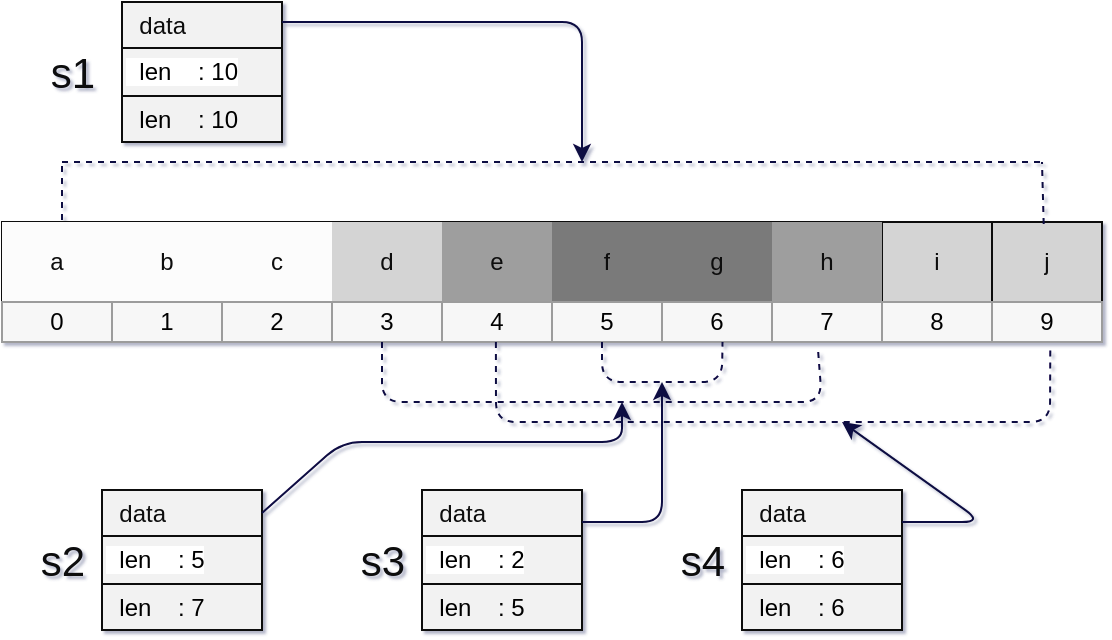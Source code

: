 <mxfile version="13.10.0" type="embed">
    <diagram id="zlZiU8RMArKDFve3bkzg" name="Page-1">
        <mxGraphModel dx="1139" dy="789" grid="1" gridSize="10" guides="1" tooltips="1" connect="1" arrows="1" fold="1" page="1" pageScale="1" pageWidth="827" pageHeight="1169" background="#FFFFFF" math="0" shadow="1">
            <root>
                <mxCell id="0"/>
                <mxCell id="1" parent="0"/>
                <mxCell id="9" value="" style="shape=table;html=1;whiteSpace=wrap;startSize=0;container=1;collapsible=0;childLayout=tableLayout;fillColor=#D4D4D4;fontColor=#0F0F0F;strokeColor=#080808;" parent="1" vertex="1">
                    <mxGeometry x="110" y="580" width="550" height="40" as="geometry"/>
                </mxCell>
                <mxCell id="10" value="" style="shape=partialRectangle;html=1;whiteSpace=wrap;collapsible=0;dropTarget=0;pointerEvents=0;fillColor=none;top=0;left=0;bottom=0;right=0;points=[[0,0.5],[1,0.5]];portConstraint=eastwest;fontColor=#0F0F0F;strokeColor=#080808;" parent="9" vertex="1">
                    <mxGeometry width="550" height="40" as="geometry"/>
                </mxCell>
                <mxCell id="11" value="a" style="shape=partialRectangle;html=1;whiteSpace=wrap;connectable=0;overflow=hidden;top=0;left=0;bottom=0;right=0;fontColor=#0F0F0F;strokeColor=#080808;fillColor=#FCFCFC;" parent="10" vertex="1">
                    <mxGeometry width="55" height="40" as="geometry"/>
                </mxCell>
                <mxCell id="12" value="b" style="shape=partialRectangle;html=1;whiteSpace=wrap;connectable=0;overflow=hidden;top=0;left=0;bottom=0;right=0;fontColor=#0F0F0F;strokeColor=#080808;fillColor=#FCFCFC;" parent="10" vertex="1">
                    <mxGeometry x="55" width="55" height="40" as="geometry"/>
                </mxCell>
                <mxCell id="13" value="c" style="shape=partialRectangle;html=1;whiteSpace=wrap;connectable=0;overflow=hidden;top=0;left=0;bottom=0;right=0;fontColor=#0F0F0F;strokeColor=#080808;fillColor=#FCFCFC;" parent="10" vertex="1">
                    <mxGeometry x="110" width="55" height="40" as="geometry"/>
                </mxCell>
                <mxCell id="14" value="d" style="shape=partialRectangle;html=1;whiteSpace=wrap;connectable=0;overflow=hidden;top=0;left=0;bottom=0;right=0;fontColor=#0F0F0F;strokeColor=#080808;fillColor=#D4D4D4;" parent="10" vertex="1">
                    <mxGeometry x="165" width="55" height="40" as="geometry"/>
                </mxCell>
                <mxCell id="15" value="e" style="shape=partialRectangle;html=1;whiteSpace=wrap;connectable=0;overflow=hidden;top=0;left=0;bottom=0;right=0;fontColor=#0F0F0F;strokeColor=#080808;fillColor=#9E9E9E;" parent="10" vertex="1">
                    <mxGeometry x="220" width="55" height="40" as="geometry"/>
                </mxCell>
                <mxCell id="16" value="f" style="shape=partialRectangle;html=1;whiteSpace=wrap;connectable=0;overflow=hidden;top=0;left=0;bottom=0;right=0;fontColor=#0F0F0F;strokeColor=#080808;fillColor=#7A7A7A;" parent="10" vertex="1">
                    <mxGeometry x="275" width="55" height="40" as="geometry"/>
                </mxCell>
                <mxCell id="17" value="g" style="shape=partialRectangle;html=1;whiteSpace=wrap;connectable=0;overflow=hidden;top=0;left=0;bottom=0;right=0;fontColor=#0F0F0F;strokeColor=#080808;fillColor=#7A7A7A;" parent="10" vertex="1">
                    <mxGeometry x="330" width="55" height="40" as="geometry"/>
                </mxCell>
                <mxCell id="18" value="h" style="shape=partialRectangle;html=1;whiteSpace=wrap;connectable=0;overflow=hidden;top=0;left=0;bottom=0;right=0;fontColor=#0F0F0F;strokeColor=#080808;fillColor=#9E9E9E;" parent="10" vertex="1">
                    <mxGeometry x="385" width="55" height="40" as="geometry"/>
                </mxCell>
                <mxCell id="19" value="i" style="shape=partialRectangle;html=1;whiteSpace=wrap;connectable=0;overflow=hidden;fillColor=none;top=0;left=0;bottom=0;right=0;fontColor=#0F0F0F;strokeColor=#080808;" parent="10" vertex="1">
                    <mxGeometry x="440" width="55" height="40" as="geometry"/>
                </mxCell>
                <mxCell id="20" value="j" style="shape=partialRectangle;html=1;whiteSpace=wrap;connectable=0;overflow=hidden;fillColor=none;top=0;left=0;bottom=0;right=0;fontColor=#0F0F0F;strokeColor=#080808;" parent="10" vertex="1">
                    <mxGeometry x="495" width="55" height="40" as="geometry"/>
                </mxCell>
                <mxCell id="32" value="" style="shape=table;html=1;whiteSpace=wrap;startSize=0;container=1;collapsible=0;childLayout=tableLayout;strokeColor=#0D0D0D;fontColor=#0A0A0A;fillColor=#F2F2F2;" parent="1" vertex="1">
                    <mxGeometry x="170" y="470" width="80" height="70" as="geometry"/>
                </mxCell>
                <mxCell id="33" value="" style="shape=partialRectangle;html=1;whiteSpace=wrap;collapsible=0;dropTarget=0;pointerEvents=0;fillColor=none;top=0;left=0;bottom=0;right=0;points=[[0,0.5],[1,0.5]];portConstraint=eastwest;" parent="32" vertex="1">
                    <mxGeometry width="80" height="23" as="geometry"/>
                </mxCell>
                <object label="&lt;font color=&quot;#0d0d0d&quot;&gt;&amp;nbsp; data&lt;/font&gt;" id="34">
                    <mxCell style="shape=partialRectangle;html=1;whiteSpace=wrap;connectable=0;overflow=hidden;fillColor=none;top=0;left=0;bottom=0;right=0;align=left;" parent="33" vertex="1">
                        <mxGeometry width="80" height="23" as="geometry"/>
                    </mxCell>
                </object>
                <mxCell id="35" value="" style="shape=partialRectangle;html=1;whiteSpace=wrap;collapsible=0;dropTarget=0;pointerEvents=0;fillColor=none;top=0;left=0;bottom=0;right=0;points=[[0,0.5],[1,0.5]];portConstraint=eastwest;" parent="32" vertex="1">
                    <mxGeometry y="23" width="80" height="24" as="geometry"/>
                </mxCell>
                <mxCell id="36" value="&lt;font color=&quot;#000000&quot; style=&quot;background-color: rgb(255 , 255 , 255)&quot;&gt;&amp;nbsp; len&amp;nbsp; &amp;nbsp; : 10&lt;/font&gt;" style="shape=partialRectangle;html=1;whiteSpace=wrap;connectable=0;overflow=hidden;fillColor=none;top=0;left=0;bottom=0;right=0;align=left;" parent="35" vertex="1">
                    <mxGeometry width="80" height="24" as="geometry"/>
                </mxCell>
                <mxCell id="37" value="" style="shape=partialRectangle;html=1;whiteSpace=wrap;collapsible=0;dropTarget=0;pointerEvents=0;fillColor=none;top=0;left=0;bottom=0;right=0;points=[[0,0.5],[1,0.5]];portConstraint=eastwest;" parent="32" vertex="1">
                    <mxGeometry y="47" width="80" height="23" as="geometry"/>
                </mxCell>
                <mxCell id="38" value="&lt;font color=&quot;#000000&quot;&gt;&amp;nbsp; len&amp;nbsp; &amp;nbsp; : 10&lt;/font&gt;" style="shape=partialRectangle;html=1;whiteSpace=wrap;connectable=0;overflow=hidden;fillColor=none;top=0;left=0;bottom=0;right=0;align=left;" parent="37" vertex="1">
                    <mxGeometry width="80" height="23" as="geometry"/>
                </mxCell>
                <mxCell id="39" value="s1" style="text;html=1;resizable=0;autosize=1;align=center;verticalAlign=middle;points=[];fillColor=none;strokeColor=none;rounded=0;fontColor=#0A0A0A;strokeWidth=1;fontSize=21;" parent="1" vertex="1">
                    <mxGeometry x="125" y="490" width="40" height="30" as="geometry"/>
                </mxCell>
                <mxCell id="40" value="" style="endArrow=none;dashed=1;html=1;fontSize=21;fontColor=#0A0A0A;strokeColor=#0C0842;" parent="1" edge="1">
                    <mxGeometry width="50" height="50" relative="1" as="geometry">
                        <mxPoint x="140" y="550" as="sourcePoint"/>
                        <mxPoint x="630" y="550" as="targetPoint"/>
                    </mxGeometry>
                </mxCell>
                <mxCell id="41" value="" style="endArrow=none;dashed=1;html=1;strokeColor=#0C0842;fontSize=21;fontColor=#0A0A0A;" parent="1" edge="1">
                    <mxGeometry width="50" height="50" relative="1" as="geometry">
                        <mxPoint x="140" y="579" as="sourcePoint"/>
                        <mxPoint x="140" y="550" as="targetPoint"/>
                    </mxGeometry>
                </mxCell>
                <mxCell id="42" value="" style="endArrow=none;dashed=1;html=1;strokeColor=#0C0842;fontSize=21;fontColor=#0A0A0A;exitX=0.947;exitY=0.025;exitDx=0;exitDy=0;exitPerimeter=0;" parent="1" source="10" edge="1">
                    <mxGeometry width="50" height="50" relative="1" as="geometry">
                        <mxPoint x="150" y="589" as="sourcePoint"/>
                        <mxPoint x="630" y="550" as="targetPoint"/>
                    </mxGeometry>
                </mxCell>
                <mxCell id="43" value="" style="endArrow=classic;html=1;strokeColor=#0C0842;fontSize=21;fontColor=#0A0A0A;" parent="1" edge="1">
                    <mxGeometry width="50" height="50" relative="1" as="geometry">
                        <mxPoint x="250" y="480" as="sourcePoint"/>
                        <mxPoint x="400" y="550" as="targetPoint"/>
                        <Array as="points">
                            <mxPoint x="400" y="480"/>
                        </Array>
                    </mxGeometry>
                </mxCell>
                <mxCell id="44" value="" style="shape=table;html=1;whiteSpace=wrap;startSize=0;container=1;collapsible=0;childLayout=tableLayout;strokeColor=#0D0D0D;fontColor=#0A0A0A;fillColor=#F2F2F2;" parent="1" vertex="1">
                    <mxGeometry x="160" y="714" width="80" height="70" as="geometry"/>
                </mxCell>
                <mxCell id="45" value="" style="shape=partialRectangle;html=1;whiteSpace=wrap;collapsible=0;dropTarget=0;pointerEvents=0;fillColor=none;top=0;left=0;bottom=0;right=0;points=[[0,0.5],[1,0.5]];portConstraint=eastwest;" parent="44" vertex="1">
                    <mxGeometry width="80" height="23" as="geometry"/>
                </mxCell>
                <object label="&lt;font color=&quot;#0d0d0d&quot;&gt;&amp;nbsp; data&lt;/font&gt;" id="46">
                    <mxCell style="shape=partialRectangle;html=1;whiteSpace=wrap;connectable=0;overflow=hidden;fillColor=none;top=0;left=0;bottom=0;right=0;align=left;" parent="45" vertex="1">
                        <mxGeometry width="80" height="23" as="geometry"/>
                    </mxCell>
                </object>
                <mxCell id="47" value="" style="shape=partialRectangle;html=1;whiteSpace=wrap;collapsible=0;dropTarget=0;pointerEvents=0;fillColor=none;top=0;left=0;bottom=0;right=0;points=[[0,0.5],[1,0.5]];portConstraint=eastwest;" parent="44" vertex="1">
                    <mxGeometry y="23" width="80" height="24" as="geometry"/>
                </mxCell>
                <mxCell id="48" value="&lt;font color=&quot;#000000&quot; style=&quot;background-color: rgb(255 , 255 , 255)&quot;&gt;&amp;nbsp; len&amp;nbsp; &amp;nbsp; : 5&lt;/font&gt;" style="shape=partialRectangle;html=1;whiteSpace=wrap;connectable=0;overflow=hidden;fillColor=none;top=0;left=0;bottom=0;right=0;align=left;" parent="47" vertex="1">
                    <mxGeometry width="80" height="24" as="geometry"/>
                </mxCell>
                <mxCell id="49" value="" style="shape=partialRectangle;html=1;whiteSpace=wrap;collapsible=0;dropTarget=0;pointerEvents=0;fillColor=none;top=0;left=0;bottom=0;right=0;points=[[0,0.5],[1,0.5]];portConstraint=eastwest;" parent="44" vertex="1">
                    <mxGeometry y="47" width="80" height="23" as="geometry"/>
                </mxCell>
                <mxCell id="50" value="&lt;font color=&quot;#000000&quot;&gt;&amp;nbsp; len&amp;nbsp; &amp;nbsp; : 7&lt;/font&gt;" style="shape=partialRectangle;html=1;whiteSpace=wrap;connectable=0;overflow=hidden;fillColor=none;top=0;left=0;bottom=0;right=0;align=left;" parent="49" vertex="1">
                    <mxGeometry width="80" height="23" as="geometry"/>
                </mxCell>
                <mxCell id="51" value="" style="shape=table;html=1;whiteSpace=wrap;startSize=0;container=1;collapsible=0;childLayout=tableLayout;strokeColor=#0D0D0D;fontColor=#0A0A0A;fillColor=#F2F2F2;" parent="1" vertex="1">
                    <mxGeometry x="320" y="714" width="80" height="70" as="geometry"/>
                </mxCell>
                <mxCell id="52" value="" style="shape=partialRectangle;html=1;whiteSpace=wrap;collapsible=0;dropTarget=0;pointerEvents=0;fillColor=none;top=0;left=0;bottom=0;right=0;points=[[0,0.5],[1,0.5]];portConstraint=eastwest;" parent="51" vertex="1">
                    <mxGeometry width="80" height="23" as="geometry"/>
                </mxCell>
                <object label="&lt;font color=&quot;#0d0d0d&quot;&gt;&amp;nbsp; data&lt;/font&gt;" id="53">
                    <mxCell style="shape=partialRectangle;html=1;whiteSpace=wrap;connectable=0;overflow=hidden;fillColor=none;top=0;left=0;bottom=0;right=0;align=left;" parent="52" vertex="1">
                        <mxGeometry width="80" height="23" as="geometry"/>
                    </mxCell>
                </object>
                <mxCell id="54" value="" style="shape=partialRectangle;html=1;whiteSpace=wrap;collapsible=0;dropTarget=0;pointerEvents=0;fillColor=none;top=0;left=0;bottom=0;right=0;points=[[0,0.5],[1,0.5]];portConstraint=eastwest;" parent="51" vertex="1">
                    <mxGeometry y="23" width="80" height="24" as="geometry"/>
                </mxCell>
                <mxCell id="55" value="&lt;font color=&quot;#000000&quot; style=&quot;background-color: rgb(255 , 255 , 255)&quot;&gt;&amp;nbsp; len&amp;nbsp; &amp;nbsp; : 2&lt;/font&gt;" style="shape=partialRectangle;html=1;whiteSpace=wrap;connectable=0;overflow=hidden;fillColor=none;top=0;left=0;bottom=0;right=0;align=left;" parent="54" vertex="1">
                    <mxGeometry width="80" height="24" as="geometry"/>
                </mxCell>
                <mxCell id="56" value="" style="shape=partialRectangle;html=1;whiteSpace=wrap;collapsible=0;dropTarget=0;pointerEvents=0;fillColor=none;top=0;left=0;bottom=0;right=0;points=[[0,0.5],[1,0.5]];portConstraint=eastwest;" parent="51" vertex="1">
                    <mxGeometry y="47" width="80" height="23" as="geometry"/>
                </mxCell>
                <mxCell id="57" value="&lt;font color=&quot;#000000&quot;&gt;&amp;nbsp; len&amp;nbsp; &amp;nbsp; : 5&lt;/font&gt;" style="shape=partialRectangle;html=1;whiteSpace=wrap;connectable=0;overflow=hidden;fillColor=none;top=0;left=0;bottom=0;right=0;align=left;" parent="56" vertex="1">
                    <mxGeometry width="80" height="23" as="geometry"/>
                </mxCell>
                <mxCell id="58" value="" style="shape=table;html=1;whiteSpace=wrap;startSize=0;container=1;collapsible=0;childLayout=tableLayout;strokeColor=#0D0D0D;fontColor=#0A0A0A;fillColor=#F2F2F2;" parent="1" vertex="1">
                    <mxGeometry x="480" y="714" width="80" height="70" as="geometry"/>
                </mxCell>
                <mxCell id="59" value="" style="shape=partialRectangle;html=1;whiteSpace=wrap;collapsible=0;dropTarget=0;pointerEvents=0;fillColor=none;top=0;left=0;bottom=0;right=0;points=[[0,0.5],[1,0.5]];portConstraint=eastwest;" parent="58" vertex="1">
                    <mxGeometry width="80" height="23" as="geometry"/>
                </mxCell>
                <object label="&lt;font color=&quot;#0d0d0d&quot;&gt;&amp;nbsp; data&lt;/font&gt;" id="60">
                    <mxCell style="shape=partialRectangle;html=1;whiteSpace=wrap;connectable=0;overflow=hidden;fillColor=none;top=0;left=0;bottom=0;right=0;align=left;" parent="59" vertex="1">
                        <mxGeometry width="80" height="23" as="geometry"/>
                    </mxCell>
                </object>
                <mxCell id="61" value="" style="shape=partialRectangle;html=1;whiteSpace=wrap;collapsible=0;dropTarget=0;pointerEvents=0;fillColor=none;top=0;left=0;bottom=0;right=0;points=[[0,0.5],[1,0.5]];portConstraint=eastwest;" parent="58" vertex="1">
                    <mxGeometry y="23" width="80" height="24" as="geometry"/>
                </mxCell>
                <mxCell id="62" value="&lt;font color=&quot;#000000&quot; style=&quot;background-color: rgb(255 , 255 , 255)&quot;&gt;&amp;nbsp; len&amp;nbsp; &amp;nbsp; : 6&lt;/font&gt;" style="shape=partialRectangle;html=1;whiteSpace=wrap;connectable=0;overflow=hidden;fillColor=none;top=0;left=0;bottom=0;right=0;align=left;" parent="61" vertex="1">
                    <mxGeometry width="80" height="24" as="geometry"/>
                </mxCell>
                <mxCell id="63" value="" style="shape=partialRectangle;html=1;whiteSpace=wrap;collapsible=0;dropTarget=0;pointerEvents=0;fillColor=none;top=0;left=0;bottom=0;right=0;points=[[0,0.5],[1,0.5]];portConstraint=eastwest;" parent="58" vertex="1">
                    <mxGeometry y="47" width="80" height="23" as="geometry"/>
                </mxCell>
                <mxCell id="64" value="&lt;font color=&quot;#000000&quot;&gt;&amp;nbsp; len&amp;nbsp; &amp;nbsp; : 6&lt;/font&gt;" style="shape=partialRectangle;html=1;whiteSpace=wrap;connectable=0;overflow=hidden;fillColor=none;top=0;left=0;bottom=0;right=0;align=left;" parent="63" vertex="1">
                    <mxGeometry width="80" height="23" as="geometry"/>
                </mxCell>
                <mxCell id="65" value="s2" style="text;html=1;resizable=0;autosize=1;align=center;verticalAlign=middle;points=[];fillColor=none;strokeColor=none;rounded=0;fontColor=#0A0A0A;strokeWidth=1;fontSize=21;" parent="1" vertex="1">
                    <mxGeometry x="120" y="734" width="40" height="30" as="geometry"/>
                </mxCell>
                <mxCell id="66" value="s3" style="text;html=1;resizable=0;autosize=1;align=center;verticalAlign=middle;points=[];fillColor=none;strokeColor=none;rounded=0;fontColor=#0A0A0A;strokeWidth=1;fontSize=21;" parent="1" vertex="1">
                    <mxGeometry x="280" y="734" width="40" height="30" as="geometry"/>
                </mxCell>
                <mxCell id="67" value="s4" style="text;html=1;resizable=0;autosize=1;align=center;verticalAlign=middle;points=[];fillColor=none;strokeColor=none;rounded=0;fontColor=#0A0A0A;strokeWidth=1;fontSize=21;" parent="1" vertex="1">
                    <mxGeometry x="440" y="734" width="40" height="30" as="geometry"/>
                </mxCell>
                <mxCell id="68" value="" style="shape=table;html=1;whiteSpace=wrap;startSize=0;container=1;collapsible=0;childLayout=tableLayout;fillColor=#F7F7F7;fontColor=#050505;strokeColor=#9C9C9C;" parent="1" vertex="1">
                    <mxGeometry x="110" y="620" width="550" height="20" as="geometry"/>
                </mxCell>
                <mxCell id="69" value="" style="shape=partialRectangle;html=1;whiteSpace=wrap;collapsible=0;dropTarget=0;pointerEvents=0;fillColor=none;top=0;left=0;bottom=0;right=0;points=[[0,0.5],[1,0.5]];portConstraint=eastwest;fontColor=#050505;strokeColor=#9C9C9C;" parent="68" vertex="1">
                    <mxGeometry width="550" height="20" as="geometry"/>
                </mxCell>
                <mxCell id="70" value="0" style="shape=partialRectangle;html=1;whiteSpace=wrap;connectable=0;overflow=hidden;fillColor=none;top=0;left=0;bottom=0;right=0;fontColor=#050505;strokeColor=#9C9C9C;" parent="69" vertex="1">
                    <mxGeometry width="55" height="20" as="geometry"/>
                </mxCell>
                <mxCell id="71" value="1" style="shape=partialRectangle;html=1;whiteSpace=wrap;connectable=0;overflow=hidden;fillColor=none;top=0;left=0;bottom=0;right=0;fontColor=#050505;strokeColor=#9C9C9C;" parent="69" vertex="1">
                    <mxGeometry x="55" width="55" height="20" as="geometry"/>
                </mxCell>
                <mxCell id="72" value="2" style="shape=partialRectangle;html=1;whiteSpace=wrap;connectable=0;overflow=hidden;fillColor=none;top=0;left=0;bottom=0;right=0;fontColor=#050505;strokeColor=#9C9C9C;" parent="69" vertex="1">
                    <mxGeometry x="110" width="55" height="20" as="geometry"/>
                </mxCell>
                <mxCell id="73" value="3" style="shape=partialRectangle;html=1;whiteSpace=wrap;connectable=0;overflow=hidden;fillColor=none;top=0;left=0;bottom=0;right=0;fontColor=#050505;strokeColor=#9C9C9C;" parent="69" vertex="1">
                    <mxGeometry x="165" width="55" height="20" as="geometry"/>
                </mxCell>
                <mxCell id="74" value="4" style="shape=partialRectangle;html=1;whiteSpace=wrap;connectable=0;overflow=hidden;fillColor=none;top=0;left=0;bottom=0;right=0;fontColor=#050505;strokeColor=#9C9C9C;" parent="69" vertex="1">
                    <mxGeometry x="220" width="55" height="20" as="geometry"/>
                </mxCell>
                <mxCell id="75" value="5" style="shape=partialRectangle;html=1;whiteSpace=wrap;connectable=0;overflow=hidden;fillColor=none;top=0;left=0;bottom=0;right=0;fontColor=#050505;strokeColor=#9C9C9C;" parent="69" vertex="1">
                    <mxGeometry x="275" width="55" height="20" as="geometry"/>
                </mxCell>
                <mxCell id="76" value="6" style="shape=partialRectangle;html=1;whiteSpace=wrap;connectable=0;overflow=hidden;fillColor=none;top=0;left=0;bottom=0;right=0;fontColor=#050505;strokeColor=#9C9C9C;" parent="69" vertex="1">
                    <mxGeometry x="330" width="55" height="20" as="geometry"/>
                </mxCell>
                <mxCell id="77" value="7" style="shape=partialRectangle;html=1;whiteSpace=wrap;connectable=0;overflow=hidden;fillColor=none;top=0;left=0;bottom=0;right=0;fontColor=#050505;strokeColor=#9C9C9C;" parent="69" vertex="1">
                    <mxGeometry x="385" width="55" height="20" as="geometry"/>
                </mxCell>
                <mxCell id="78" value="8" style="shape=partialRectangle;html=1;whiteSpace=wrap;connectable=0;overflow=hidden;fillColor=none;top=0;left=0;bottom=0;right=0;fontColor=#050505;strokeColor=#9C9C9C;" parent="69" vertex="1">
                    <mxGeometry x="440" width="55" height="20" as="geometry"/>
                </mxCell>
                <mxCell id="79" value="9" style="shape=partialRectangle;html=1;whiteSpace=wrap;connectable=0;overflow=hidden;fillColor=none;top=0;left=0;bottom=0;right=0;fontColor=#050505;strokeColor=#9C9C9C;" parent="69" vertex="1">
                    <mxGeometry x="495" width="55" height="20" as="geometry"/>
                </mxCell>
                <mxCell id="84" value="" style="endArrow=none;dashed=1;html=1;strokeColor=#0C0842;fontSize=21;fontColor=#050505;exitX=0.449;exitY=1;exitDx=0;exitDy=0;exitPerimeter=0;entryX=0.953;entryY=1.15;entryDx=0;entryDy=0;entryPerimeter=0;" parent="68" source="69" target="69" edge="1">
                    <mxGeometry width="50" height="50" relative="1" as="geometry">
                        <mxPoint x="280" y="10" as="sourcePoint"/>
                        <mxPoint x="410" y="60" as="targetPoint"/>
                        <Array as="points">
                            <mxPoint x="247" y="60"/>
                            <mxPoint x="524" y="60"/>
                        </Array>
                    </mxGeometry>
                </mxCell>
                <mxCell id="80" value="" style="endArrow=none;dashed=1;html=1;strokeColor=#0C0842;fontSize=21;fontColor=#050505;exitX=0.742;exitY=1.25;exitDx=0;exitDy=0;exitPerimeter=0;" parent="1" source="69" edge="1">
                    <mxGeometry width="50" height="50" relative="1" as="geometry">
                        <mxPoint x="520" y="680" as="sourcePoint"/>
                        <mxPoint x="300" y="640" as="targetPoint"/>
                        <Array as="points">
                            <mxPoint x="520" y="670"/>
                            <mxPoint x="300" y="670"/>
                        </Array>
                    </mxGeometry>
                </mxCell>
                <mxCell id="81" value="" style="endArrow=classic;html=1;strokeColor=#0C0842;fontSize=21;fontColor=#050505;exitX=1;exitY=0.5;exitDx=0;exitDy=0;" parent="1" source="45" edge="1">
                    <mxGeometry width="50" height="50" relative="1" as="geometry">
                        <mxPoint x="200" y="690" as="sourcePoint"/>
                        <mxPoint x="420" y="670" as="targetPoint"/>
                        <Array as="points">
                            <mxPoint x="280" y="690"/>
                            <mxPoint x="420" y="690"/>
                        </Array>
                    </mxGeometry>
                </mxCell>
                <mxCell id="82" value="" style="endArrow=none;dashed=1;html=1;strokeColor=#0C0842;fontSize=21;fontColor=#050505;entryX=0.655;entryY=1;entryDx=0;entryDy=0;entryPerimeter=0;" parent="1" target="69" edge="1">
                    <mxGeometry width="50" height="50" relative="1" as="geometry">
                        <mxPoint x="410" y="640" as="sourcePoint"/>
                        <mxPoint x="470" y="660" as="targetPoint"/>
                        <Array as="points">
                            <mxPoint x="410" y="660"/>
                            <mxPoint x="470" y="660"/>
                        </Array>
                    </mxGeometry>
                </mxCell>
                <mxCell id="83" value="" style="endArrow=classic;html=1;strokeColor=#0C0842;fontSize=21;fontColor=#050505;" parent="1" edge="1">
                    <mxGeometry width="50" height="50" relative="1" as="geometry">
                        <mxPoint x="400" y="730" as="sourcePoint"/>
                        <mxPoint x="440" y="660" as="targetPoint"/>
                        <Array as="points">
                            <mxPoint x="440" y="730"/>
                        </Array>
                    </mxGeometry>
                </mxCell>
                <mxCell id="85" value="" style="endArrow=classic;html=1;strokeColor=#0C0842;fontSize=21;fontColor=#050505;" parent="1" edge="1">
                    <mxGeometry width="50" height="50" relative="1" as="geometry">
                        <mxPoint x="560" y="730" as="sourcePoint"/>
                        <mxPoint x="530" y="680" as="targetPoint"/>
                        <Array as="points">
                            <mxPoint x="600" y="730"/>
                        </Array>
                    </mxGeometry>
                </mxCell>
            </root>
        </mxGraphModel>
    </diagram>
</mxfile>
